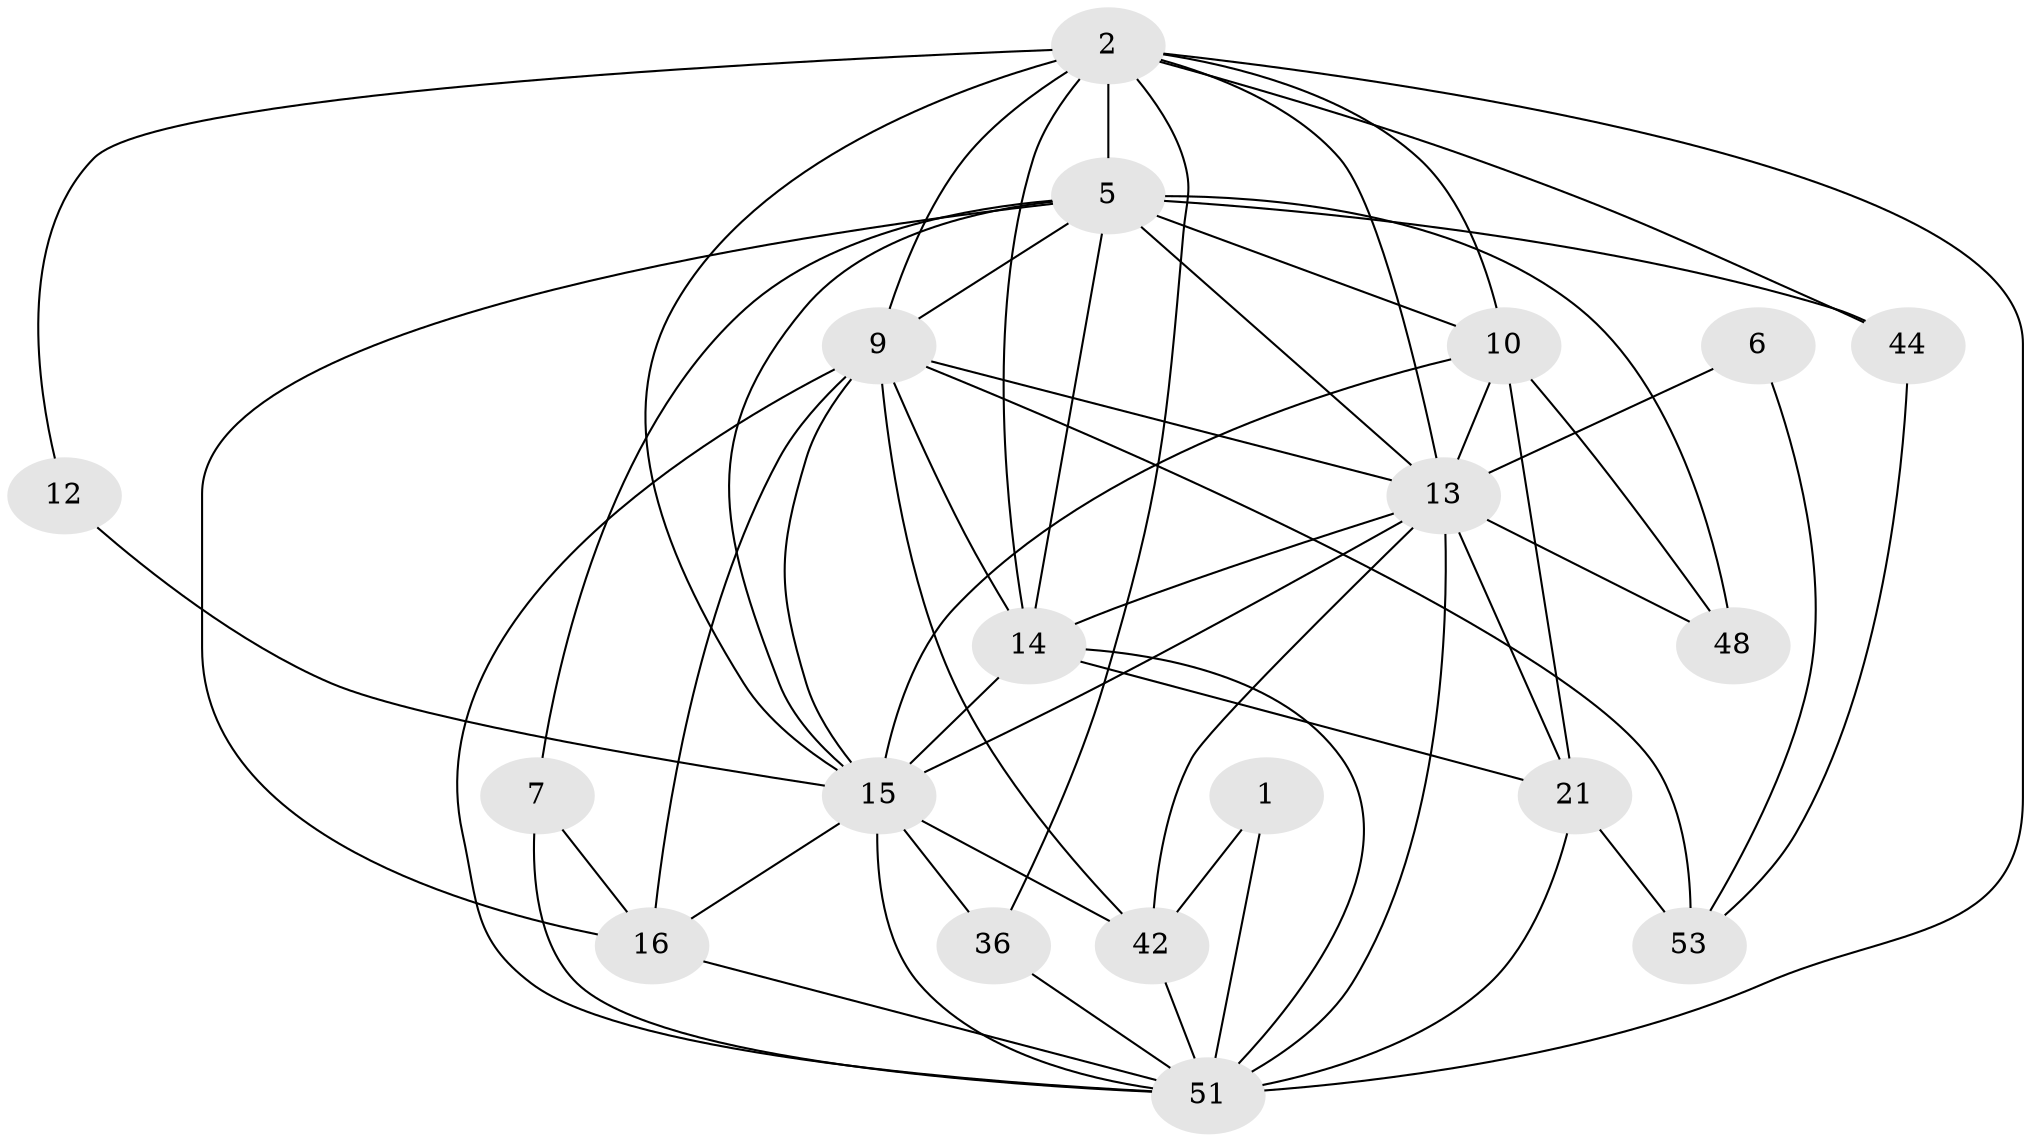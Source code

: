 // original degree distribution, {2: 0.13846153846153847, 6: 0.09230769230769231, 3: 0.2923076923076923, 7: 0.046153846153846156, 4: 0.23076923076923078, 5: 0.18461538461538463, 8: 0.015384615384615385}
// Generated by graph-tools (version 1.1) at 2025/18/03/04/25 18:18:37]
// undirected, 19 vertices, 56 edges
graph export_dot {
graph [start="1"]
  node [color=gray90,style=filled];
  1;
  2 [super="+41+47+3+4+52+64"];
  5 [super="+55+45+8+20"];
  6;
  7 [super="+50"];
  9 [super="+40+11+49"];
  10 [super="+19+30"];
  12;
  13 [super="+24+29"];
  14 [super="+37+28+17"];
  15 [super="+18+22"];
  16 [super="+31+58"];
  21 [super="+39"];
  36;
  42 [super="+57"];
  44;
  48;
  51 [super="+60+54"];
  53;
  1 -- 51;
  1 -- 42;
  2 -- 9 [weight=3];
  2 -- 36 [weight=2];
  2 -- 12;
  2 -- 44;
  2 -- 14 [weight=4];
  2 -- 51;
  2 -- 5 [weight=3];
  2 -- 10 [weight=2];
  2 -- 15;
  2 -- 13;
  5 -- 16 [weight=3];
  5 -- 15 [weight=2];
  5 -- 13 [weight=2];
  5 -- 14;
  5 -- 10;
  5 -- 48;
  5 -- 7;
  5 -- 9;
  5 -- 44;
  6 -- 53;
  6 -- 13;
  7 -- 16;
  7 -- 51;
  9 -- 15;
  9 -- 14;
  9 -- 51;
  9 -- 53;
  9 -- 42;
  9 -- 13;
  9 -- 16;
  10 -- 15 [weight=3];
  10 -- 21;
  10 -- 48;
  10 -- 13;
  12 -- 15;
  13 -- 15 [weight=2];
  13 -- 51 [weight=4];
  13 -- 14;
  13 -- 48;
  13 -- 21;
  13 -- 42;
  14 -- 15 [weight=2];
  14 -- 51 [weight=3];
  14 -- 21;
  15 -- 36;
  15 -- 16;
  15 -- 51 [weight=4];
  15 -- 42;
  16 -- 51;
  21 -- 53 [weight=2];
  21 -- 51;
  36 -- 51;
  42 -- 51 [weight=2];
  44 -- 53;
}

